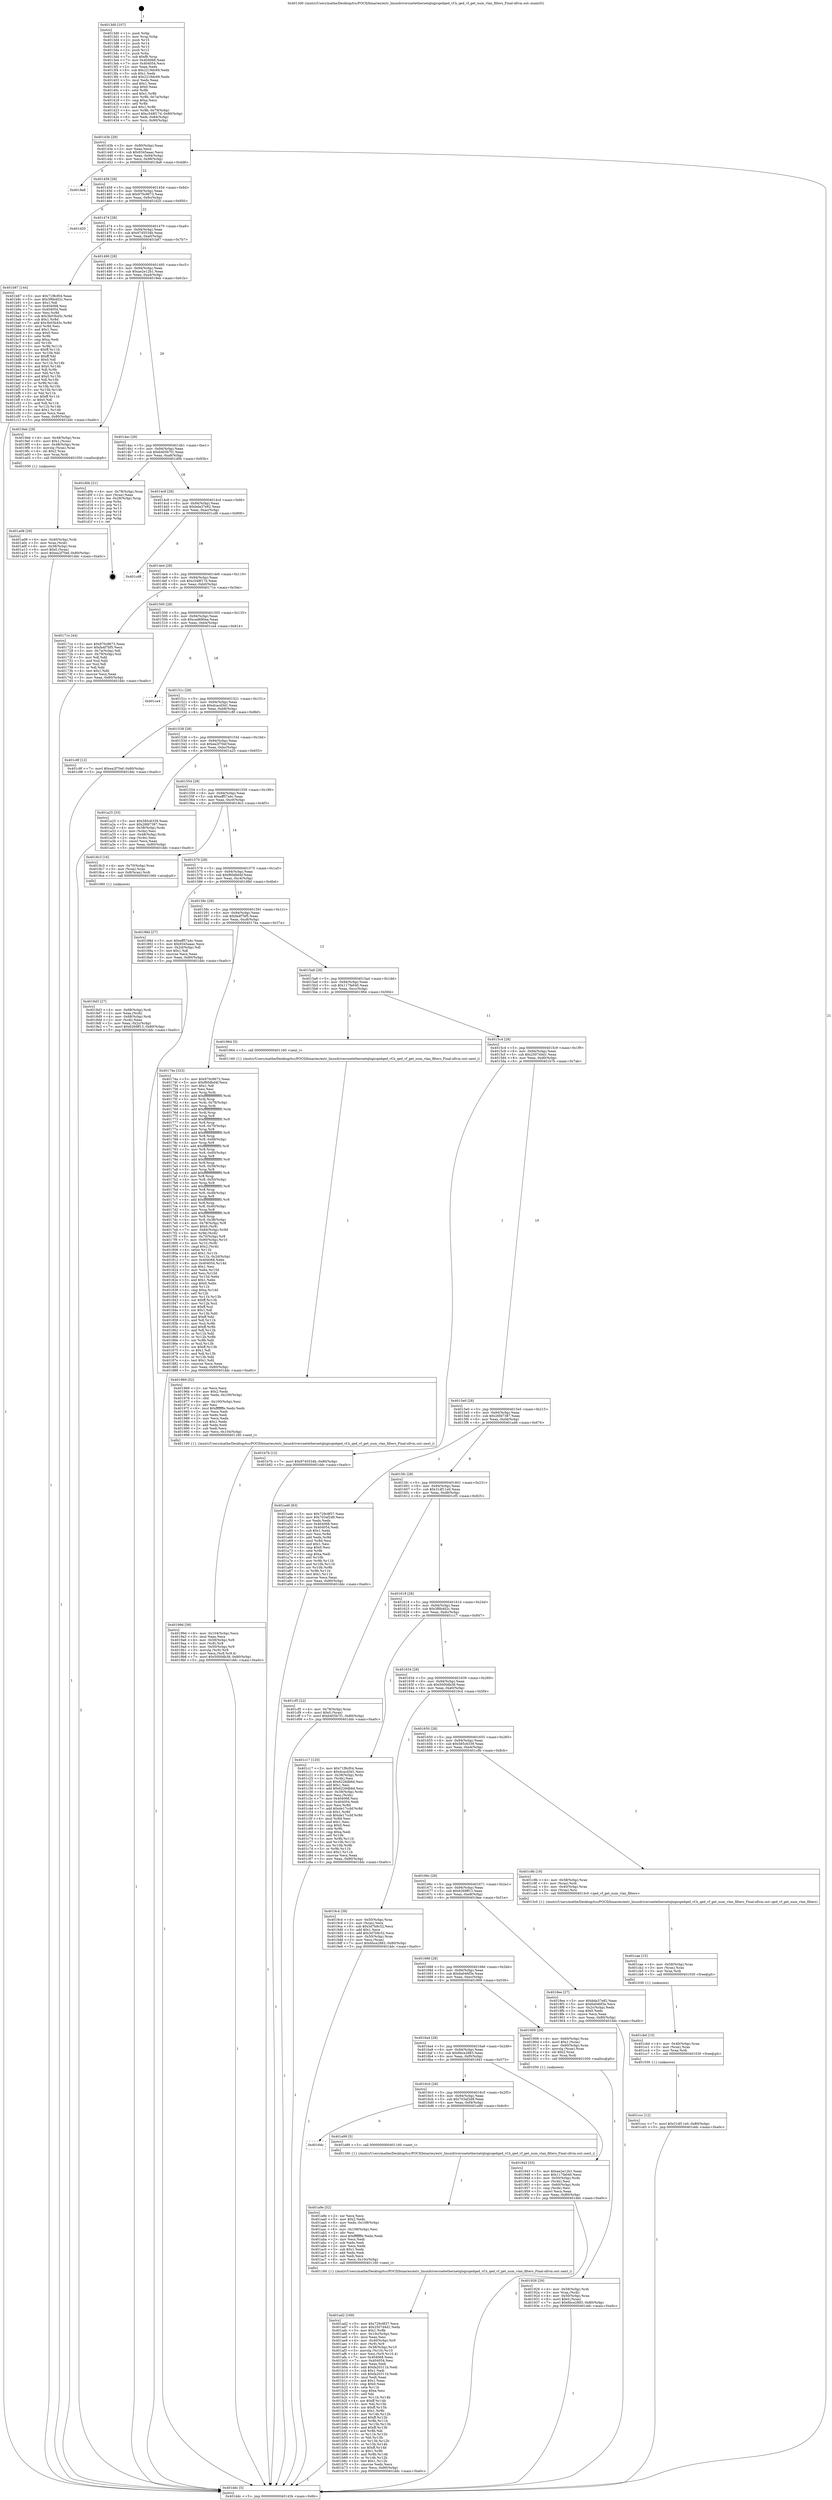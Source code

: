 digraph "0x4013d0" {
  label = "0x4013d0 (/mnt/c/Users/mathe/Desktop/tcc/POCII/binaries/extr_linuxdriversnetethernetqlogicqedqed_vf.h_qed_vf_get_num_vlan_filters_Final-ollvm.out::main(0))"
  labelloc = "t"
  node[shape=record]

  Entry [label="",width=0.3,height=0.3,shape=circle,fillcolor=black,style=filled]
  "0x40143b" [label="{
     0x40143b [29]\l
     | [instrs]\l
     &nbsp;&nbsp;0x40143b \<+3\>: mov -0x80(%rbp),%eax\l
     &nbsp;&nbsp;0x40143e \<+2\>: mov %eax,%ecx\l
     &nbsp;&nbsp;0x401440 \<+6\>: sub $0x9345aaac,%ecx\l
     &nbsp;&nbsp;0x401446 \<+6\>: mov %eax,-0x94(%rbp)\l
     &nbsp;&nbsp;0x40144c \<+6\>: mov %ecx,-0x98(%rbp)\l
     &nbsp;&nbsp;0x401452 \<+6\>: je 00000000004018a8 \<main+0x4d8\>\l
  }"]
  "0x4018a8" [label="{
     0x4018a8\l
  }", style=dashed]
  "0x401458" [label="{
     0x401458 [28]\l
     | [instrs]\l
     &nbsp;&nbsp;0x401458 \<+5\>: jmp 000000000040145d \<main+0x8d\>\l
     &nbsp;&nbsp;0x40145d \<+6\>: mov -0x94(%rbp),%eax\l
     &nbsp;&nbsp;0x401463 \<+5\>: sub $0x970c9673,%eax\l
     &nbsp;&nbsp;0x401468 \<+6\>: mov %eax,-0x9c(%rbp)\l
     &nbsp;&nbsp;0x40146e \<+6\>: je 0000000000401d20 \<main+0x950\>\l
  }"]
  Exit [label="",width=0.3,height=0.3,shape=circle,fillcolor=black,style=filled,peripheries=2]
  "0x401d20" [label="{
     0x401d20\l
  }", style=dashed]
  "0x401474" [label="{
     0x401474 [28]\l
     | [instrs]\l
     &nbsp;&nbsp;0x401474 \<+5\>: jmp 0000000000401479 \<main+0xa9\>\l
     &nbsp;&nbsp;0x401479 \<+6\>: mov -0x94(%rbp),%eax\l
     &nbsp;&nbsp;0x40147f \<+5\>: sub $0x9745534b,%eax\l
     &nbsp;&nbsp;0x401484 \<+6\>: mov %eax,-0xa0(%rbp)\l
     &nbsp;&nbsp;0x40148a \<+6\>: je 0000000000401b87 \<main+0x7b7\>\l
  }"]
  "0x401ccc" [label="{
     0x401ccc [12]\l
     | [instrs]\l
     &nbsp;&nbsp;0x401ccc \<+7\>: movl $0x31df11e0,-0x80(%rbp)\l
     &nbsp;&nbsp;0x401cd3 \<+5\>: jmp 0000000000401ddc \<main+0xa0c\>\l
  }"]
  "0x401b87" [label="{
     0x401b87 [144]\l
     | [instrs]\l
     &nbsp;&nbsp;0x401b87 \<+5\>: mov $0x71f8cf04,%eax\l
     &nbsp;&nbsp;0x401b8c \<+5\>: mov $0x3f6b402c,%ecx\l
     &nbsp;&nbsp;0x401b91 \<+2\>: mov $0x1,%dl\l
     &nbsp;&nbsp;0x401b93 \<+7\>: mov 0x404068,%esi\l
     &nbsp;&nbsp;0x401b9a \<+7\>: mov 0x404054,%edi\l
     &nbsp;&nbsp;0x401ba1 \<+3\>: mov %esi,%r8d\l
     &nbsp;&nbsp;0x401ba4 \<+7\>: sub $0x3b03b45c,%r8d\l
     &nbsp;&nbsp;0x401bab \<+4\>: sub $0x1,%r8d\l
     &nbsp;&nbsp;0x401baf \<+7\>: add $0x3b03b45c,%r8d\l
     &nbsp;&nbsp;0x401bb6 \<+4\>: imul %r8d,%esi\l
     &nbsp;&nbsp;0x401bba \<+3\>: and $0x1,%esi\l
     &nbsp;&nbsp;0x401bbd \<+3\>: cmp $0x0,%esi\l
     &nbsp;&nbsp;0x401bc0 \<+4\>: sete %r9b\l
     &nbsp;&nbsp;0x401bc4 \<+3\>: cmp $0xa,%edi\l
     &nbsp;&nbsp;0x401bc7 \<+4\>: setl %r10b\l
     &nbsp;&nbsp;0x401bcb \<+3\>: mov %r9b,%r11b\l
     &nbsp;&nbsp;0x401bce \<+4\>: xor $0xff,%r11b\l
     &nbsp;&nbsp;0x401bd2 \<+3\>: mov %r10b,%bl\l
     &nbsp;&nbsp;0x401bd5 \<+3\>: xor $0xff,%bl\l
     &nbsp;&nbsp;0x401bd8 \<+3\>: xor $0x0,%dl\l
     &nbsp;&nbsp;0x401bdb \<+3\>: mov %r11b,%r14b\l
     &nbsp;&nbsp;0x401bde \<+4\>: and $0x0,%r14b\l
     &nbsp;&nbsp;0x401be2 \<+3\>: and %dl,%r9b\l
     &nbsp;&nbsp;0x401be5 \<+3\>: mov %bl,%r15b\l
     &nbsp;&nbsp;0x401be8 \<+4\>: and $0x0,%r15b\l
     &nbsp;&nbsp;0x401bec \<+3\>: and %dl,%r10b\l
     &nbsp;&nbsp;0x401bef \<+3\>: or %r9b,%r14b\l
     &nbsp;&nbsp;0x401bf2 \<+3\>: or %r10b,%r15b\l
     &nbsp;&nbsp;0x401bf5 \<+3\>: xor %r15b,%r14b\l
     &nbsp;&nbsp;0x401bf8 \<+3\>: or %bl,%r11b\l
     &nbsp;&nbsp;0x401bfb \<+4\>: xor $0xff,%r11b\l
     &nbsp;&nbsp;0x401bff \<+3\>: or $0x0,%dl\l
     &nbsp;&nbsp;0x401c02 \<+3\>: and %dl,%r11b\l
     &nbsp;&nbsp;0x401c05 \<+3\>: or %r11b,%r14b\l
     &nbsp;&nbsp;0x401c08 \<+4\>: test $0x1,%r14b\l
     &nbsp;&nbsp;0x401c0c \<+3\>: cmovne %ecx,%eax\l
     &nbsp;&nbsp;0x401c0f \<+3\>: mov %eax,-0x80(%rbp)\l
     &nbsp;&nbsp;0x401c12 \<+5\>: jmp 0000000000401ddc \<main+0xa0c\>\l
  }"]
  "0x401490" [label="{
     0x401490 [28]\l
     | [instrs]\l
     &nbsp;&nbsp;0x401490 \<+5\>: jmp 0000000000401495 \<main+0xc5\>\l
     &nbsp;&nbsp;0x401495 \<+6\>: mov -0x94(%rbp),%eax\l
     &nbsp;&nbsp;0x40149b \<+5\>: sub $0xae2e12b1,%eax\l
     &nbsp;&nbsp;0x4014a0 \<+6\>: mov %eax,-0xa4(%rbp)\l
     &nbsp;&nbsp;0x4014a6 \<+6\>: je 00000000004019eb \<main+0x61b\>\l
  }"]
  "0x401cbd" [label="{
     0x401cbd [15]\l
     | [instrs]\l
     &nbsp;&nbsp;0x401cbd \<+4\>: mov -0x40(%rbp),%rax\l
     &nbsp;&nbsp;0x401cc1 \<+3\>: mov (%rax),%rax\l
     &nbsp;&nbsp;0x401cc4 \<+3\>: mov %rax,%rdi\l
     &nbsp;&nbsp;0x401cc7 \<+5\>: call 0000000000401030 \<free@plt\>\l
     | [calls]\l
     &nbsp;&nbsp;0x401030 \{1\} (unknown)\l
  }"]
  "0x4019eb" [label="{
     0x4019eb [29]\l
     | [instrs]\l
     &nbsp;&nbsp;0x4019eb \<+4\>: mov -0x48(%rbp),%rax\l
     &nbsp;&nbsp;0x4019ef \<+6\>: movl $0x1,(%rax)\l
     &nbsp;&nbsp;0x4019f5 \<+4\>: mov -0x48(%rbp),%rax\l
     &nbsp;&nbsp;0x4019f9 \<+3\>: movslq (%rax),%rax\l
     &nbsp;&nbsp;0x4019fc \<+4\>: shl $0x2,%rax\l
     &nbsp;&nbsp;0x401a00 \<+3\>: mov %rax,%rdi\l
     &nbsp;&nbsp;0x401a03 \<+5\>: call 0000000000401050 \<malloc@plt\>\l
     | [calls]\l
     &nbsp;&nbsp;0x401050 \{1\} (unknown)\l
  }"]
  "0x4014ac" [label="{
     0x4014ac [28]\l
     | [instrs]\l
     &nbsp;&nbsp;0x4014ac \<+5\>: jmp 00000000004014b1 \<main+0xe1\>\l
     &nbsp;&nbsp;0x4014b1 \<+6\>: mov -0x94(%rbp),%eax\l
     &nbsp;&nbsp;0x4014b7 \<+5\>: sub $0xb405b7f1,%eax\l
     &nbsp;&nbsp;0x4014bc \<+6\>: mov %eax,-0xa8(%rbp)\l
     &nbsp;&nbsp;0x4014c2 \<+6\>: je 0000000000401d0b \<main+0x93b\>\l
  }"]
  "0x401cae" [label="{
     0x401cae [15]\l
     | [instrs]\l
     &nbsp;&nbsp;0x401cae \<+4\>: mov -0x58(%rbp),%rax\l
     &nbsp;&nbsp;0x401cb2 \<+3\>: mov (%rax),%rax\l
     &nbsp;&nbsp;0x401cb5 \<+3\>: mov %rax,%rdi\l
     &nbsp;&nbsp;0x401cb8 \<+5\>: call 0000000000401030 \<free@plt\>\l
     | [calls]\l
     &nbsp;&nbsp;0x401030 \{1\} (unknown)\l
  }"]
  "0x401d0b" [label="{
     0x401d0b [21]\l
     | [instrs]\l
     &nbsp;&nbsp;0x401d0b \<+4\>: mov -0x78(%rbp),%rax\l
     &nbsp;&nbsp;0x401d0f \<+2\>: mov (%rax),%eax\l
     &nbsp;&nbsp;0x401d11 \<+4\>: lea -0x28(%rbp),%rsp\l
     &nbsp;&nbsp;0x401d15 \<+1\>: pop %rbx\l
     &nbsp;&nbsp;0x401d16 \<+2\>: pop %r12\l
     &nbsp;&nbsp;0x401d18 \<+2\>: pop %r13\l
     &nbsp;&nbsp;0x401d1a \<+2\>: pop %r14\l
     &nbsp;&nbsp;0x401d1c \<+2\>: pop %r15\l
     &nbsp;&nbsp;0x401d1e \<+1\>: pop %rbp\l
     &nbsp;&nbsp;0x401d1f \<+1\>: ret\l
  }"]
  "0x4014c8" [label="{
     0x4014c8 [28]\l
     | [instrs]\l
     &nbsp;&nbsp;0x4014c8 \<+5\>: jmp 00000000004014cd \<main+0xfd\>\l
     &nbsp;&nbsp;0x4014cd \<+6\>: mov -0x94(%rbp),%eax\l
     &nbsp;&nbsp;0x4014d3 \<+5\>: sub $0xbda37e82,%eax\l
     &nbsp;&nbsp;0x4014d8 \<+6\>: mov %eax,-0xac(%rbp)\l
     &nbsp;&nbsp;0x4014de \<+6\>: je 0000000000401cd8 \<main+0x908\>\l
  }"]
  "0x401ad2" [label="{
     0x401ad2 [169]\l
     | [instrs]\l
     &nbsp;&nbsp;0x401ad2 \<+5\>: mov $0x729c9f37,%ecx\l
     &nbsp;&nbsp;0x401ad7 \<+5\>: mov $0x2507d4d1,%edx\l
     &nbsp;&nbsp;0x401adc \<+3\>: mov $0x1,%r8b\l
     &nbsp;&nbsp;0x401adf \<+6\>: mov -0x10c(%rbp),%esi\l
     &nbsp;&nbsp;0x401ae5 \<+3\>: imul %eax,%esi\l
     &nbsp;&nbsp;0x401ae8 \<+4\>: mov -0x40(%rbp),%r9\l
     &nbsp;&nbsp;0x401aec \<+3\>: mov (%r9),%r9\l
     &nbsp;&nbsp;0x401aef \<+4\>: mov -0x38(%rbp),%r10\l
     &nbsp;&nbsp;0x401af3 \<+3\>: movslq (%r10),%r10\l
     &nbsp;&nbsp;0x401af6 \<+4\>: mov %esi,(%r9,%r10,4)\l
     &nbsp;&nbsp;0x401afa \<+7\>: mov 0x404068,%eax\l
     &nbsp;&nbsp;0x401b01 \<+7\>: mov 0x404054,%esi\l
     &nbsp;&nbsp;0x401b08 \<+2\>: mov %eax,%edi\l
     &nbsp;&nbsp;0x401b0a \<+6\>: add $0xfa20311b,%edi\l
     &nbsp;&nbsp;0x401b10 \<+3\>: sub $0x1,%edi\l
     &nbsp;&nbsp;0x401b13 \<+6\>: sub $0xfa20311b,%edi\l
     &nbsp;&nbsp;0x401b19 \<+3\>: imul %edi,%eax\l
     &nbsp;&nbsp;0x401b1c \<+3\>: and $0x1,%eax\l
     &nbsp;&nbsp;0x401b1f \<+3\>: cmp $0x0,%eax\l
     &nbsp;&nbsp;0x401b22 \<+4\>: sete %r11b\l
     &nbsp;&nbsp;0x401b26 \<+3\>: cmp $0xa,%esi\l
     &nbsp;&nbsp;0x401b29 \<+3\>: setl %bl\l
     &nbsp;&nbsp;0x401b2c \<+3\>: mov %r11b,%r14b\l
     &nbsp;&nbsp;0x401b2f \<+4\>: xor $0xff,%r14b\l
     &nbsp;&nbsp;0x401b33 \<+3\>: mov %bl,%r15b\l
     &nbsp;&nbsp;0x401b36 \<+4\>: xor $0xff,%r15b\l
     &nbsp;&nbsp;0x401b3a \<+4\>: xor $0x1,%r8b\l
     &nbsp;&nbsp;0x401b3e \<+3\>: mov %r14b,%r12b\l
     &nbsp;&nbsp;0x401b41 \<+4\>: and $0xff,%r12b\l
     &nbsp;&nbsp;0x401b45 \<+3\>: and %r8b,%r11b\l
     &nbsp;&nbsp;0x401b48 \<+3\>: mov %r15b,%r13b\l
     &nbsp;&nbsp;0x401b4b \<+4\>: and $0xff,%r13b\l
     &nbsp;&nbsp;0x401b4f \<+3\>: and %r8b,%bl\l
     &nbsp;&nbsp;0x401b52 \<+3\>: or %r11b,%r12b\l
     &nbsp;&nbsp;0x401b55 \<+3\>: or %bl,%r13b\l
     &nbsp;&nbsp;0x401b58 \<+3\>: xor %r13b,%r12b\l
     &nbsp;&nbsp;0x401b5b \<+3\>: or %r15b,%r14b\l
     &nbsp;&nbsp;0x401b5e \<+4\>: xor $0xff,%r14b\l
     &nbsp;&nbsp;0x401b62 \<+4\>: or $0x1,%r8b\l
     &nbsp;&nbsp;0x401b66 \<+3\>: and %r8b,%r14b\l
     &nbsp;&nbsp;0x401b69 \<+3\>: or %r14b,%r12b\l
     &nbsp;&nbsp;0x401b6c \<+4\>: test $0x1,%r12b\l
     &nbsp;&nbsp;0x401b70 \<+3\>: cmovne %edx,%ecx\l
     &nbsp;&nbsp;0x401b73 \<+3\>: mov %ecx,-0x80(%rbp)\l
     &nbsp;&nbsp;0x401b76 \<+5\>: jmp 0000000000401ddc \<main+0xa0c\>\l
  }"]
  "0x401cd8" [label="{
     0x401cd8\l
  }", style=dashed]
  "0x4014e4" [label="{
     0x4014e4 [28]\l
     | [instrs]\l
     &nbsp;&nbsp;0x4014e4 \<+5\>: jmp 00000000004014e9 \<main+0x119\>\l
     &nbsp;&nbsp;0x4014e9 \<+6\>: mov -0x94(%rbp),%eax\l
     &nbsp;&nbsp;0x4014ef \<+5\>: sub $0xc548f17d,%eax\l
     &nbsp;&nbsp;0x4014f4 \<+6\>: mov %eax,-0xb0(%rbp)\l
     &nbsp;&nbsp;0x4014fa \<+6\>: je 000000000040171e \<main+0x34e\>\l
  }"]
  "0x401a9e" [label="{
     0x401a9e [52]\l
     | [instrs]\l
     &nbsp;&nbsp;0x401a9e \<+2\>: xor %ecx,%ecx\l
     &nbsp;&nbsp;0x401aa0 \<+5\>: mov $0x2,%edx\l
     &nbsp;&nbsp;0x401aa5 \<+6\>: mov %edx,-0x108(%rbp)\l
     &nbsp;&nbsp;0x401aab \<+1\>: cltd\l
     &nbsp;&nbsp;0x401aac \<+6\>: mov -0x108(%rbp),%esi\l
     &nbsp;&nbsp;0x401ab2 \<+2\>: idiv %esi\l
     &nbsp;&nbsp;0x401ab4 \<+6\>: imul $0xfffffffe,%edx,%edx\l
     &nbsp;&nbsp;0x401aba \<+2\>: mov %ecx,%edi\l
     &nbsp;&nbsp;0x401abc \<+2\>: sub %edx,%edi\l
     &nbsp;&nbsp;0x401abe \<+2\>: mov %ecx,%edx\l
     &nbsp;&nbsp;0x401ac0 \<+3\>: sub $0x1,%edx\l
     &nbsp;&nbsp;0x401ac3 \<+2\>: add %edx,%edi\l
     &nbsp;&nbsp;0x401ac5 \<+2\>: sub %edi,%ecx\l
     &nbsp;&nbsp;0x401ac7 \<+6\>: mov %ecx,-0x10c(%rbp)\l
     &nbsp;&nbsp;0x401acd \<+5\>: call 0000000000401160 \<next_i\>\l
     | [calls]\l
     &nbsp;&nbsp;0x401160 \{1\} (/mnt/c/Users/mathe/Desktop/tcc/POCII/binaries/extr_linuxdriversnetethernetqlogicqedqed_vf.h_qed_vf_get_num_vlan_filters_Final-ollvm.out::next_i)\l
  }"]
  "0x40171e" [label="{
     0x40171e [44]\l
     | [instrs]\l
     &nbsp;&nbsp;0x40171e \<+5\>: mov $0x970c9673,%eax\l
     &nbsp;&nbsp;0x401723 \<+5\>: mov $0xfa4f7bf5,%ecx\l
     &nbsp;&nbsp;0x401728 \<+3\>: mov -0x7a(%rbp),%dl\l
     &nbsp;&nbsp;0x40172b \<+4\>: mov -0x79(%rbp),%sil\l
     &nbsp;&nbsp;0x40172f \<+3\>: mov %dl,%dil\l
     &nbsp;&nbsp;0x401732 \<+3\>: and %sil,%dil\l
     &nbsp;&nbsp;0x401735 \<+3\>: xor %sil,%dl\l
     &nbsp;&nbsp;0x401738 \<+3\>: or %dl,%dil\l
     &nbsp;&nbsp;0x40173b \<+4\>: test $0x1,%dil\l
     &nbsp;&nbsp;0x40173f \<+3\>: cmovne %ecx,%eax\l
     &nbsp;&nbsp;0x401742 \<+3\>: mov %eax,-0x80(%rbp)\l
     &nbsp;&nbsp;0x401745 \<+5\>: jmp 0000000000401ddc \<main+0xa0c\>\l
  }"]
  "0x401500" [label="{
     0x401500 [28]\l
     | [instrs]\l
     &nbsp;&nbsp;0x401500 \<+5\>: jmp 0000000000401505 \<main+0x135\>\l
     &nbsp;&nbsp;0x401505 \<+6\>: mov -0x94(%rbp),%eax\l
     &nbsp;&nbsp;0x40150b \<+5\>: sub $0xcad680aa,%eax\l
     &nbsp;&nbsp;0x401510 \<+6\>: mov %eax,-0xb4(%rbp)\l
     &nbsp;&nbsp;0x401516 \<+6\>: je 0000000000401ce4 \<main+0x914\>\l
  }"]
  "0x401ddc" [label="{
     0x401ddc [5]\l
     | [instrs]\l
     &nbsp;&nbsp;0x401ddc \<+5\>: jmp 000000000040143b \<main+0x6b\>\l
  }"]
  "0x4013d0" [label="{
     0x4013d0 [107]\l
     | [instrs]\l
     &nbsp;&nbsp;0x4013d0 \<+1\>: push %rbp\l
     &nbsp;&nbsp;0x4013d1 \<+3\>: mov %rsp,%rbp\l
     &nbsp;&nbsp;0x4013d4 \<+2\>: push %r15\l
     &nbsp;&nbsp;0x4013d6 \<+2\>: push %r14\l
     &nbsp;&nbsp;0x4013d8 \<+2\>: push %r13\l
     &nbsp;&nbsp;0x4013da \<+2\>: push %r12\l
     &nbsp;&nbsp;0x4013dc \<+1\>: push %rbx\l
     &nbsp;&nbsp;0x4013dd \<+7\>: sub $0xf8,%rsp\l
     &nbsp;&nbsp;0x4013e4 \<+7\>: mov 0x404068,%eax\l
     &nbsp;&nbsp;0x4013eb \<+7\>: mov 0x404054,%ecx\l
     &nbsp;&nbsp;0x4013f2 \<+2\>: mov %eax,%edx\l
     &nbsp;&nbsp;0x4013f4 \<+6\>: sub $0x2219dc69,%edx\l
     &nbsp;&nbsp;0x4013fa \<+3\>: sub $0x1,%edx\l
     &nbsp;&nbsp;0x4013fd \<+6\>: add $0x2219dc69,%edx\l
     &nbsp;&nbsp;0x401403 \<+3\>: imul %edx,%eax\l
     &nbsp;&nbsp;0x401406 \<+3\>: and $0x1,%eax\l
     &nbsp;&nbsp;0x401409 \<+3\>: cmp $0x0,%eax\l
     &nbsp;&nbsp;0x40140c \<+4\>: sete %r8b\l
     &nbsp;&nbsp;0x401410 \<+4\>: and $0x1,%r8b\l
     &nbsp;&nbsp;0x401414 \<+4\>: mov %r8b,-0x7a(%rbp)\l
     &nbsp;&nbsp;0x401418 \<+3\>: cmp $0xa,%ecx\l
     &nbsp;&nbsp;0x40141b \<+4\>: setl %r8b\l
     &nbsp;&nbsp;0x40141f \<+4\>: and $0x1,%r8b\l
     &nbsp;&nbsp;0x401423 \<+4\>: mov %r8b,-0x79(%rbp)\l
     &nbsp;&nbsp;0x401427 \<+7\>: movl $0xc548f17d,-0x80(%rbp)\l
     &nbsp;&nbsp;0x40142e \<+6\>: mov %edi,-0x84(%rbp)\l
     &nbsp;&nbsp;0x401434 \<+7\>: mov %rsi,-0x90(%rbp)\l
  }"]
  "0x4016dc" [label="{
     0x4016dc\l
  }", style=dashed]
  "0x401ce4" [label="{
     0x401ce4\l
  }", style=dashed]
  "0x40151c" [label="{
     0x40151c [28]\l
     | [instrs]\l
     &nbsp;&nbsp;0x40151c \<+5\>: jmp 0000000000401521 \<main+0x151\>\l
     &nbsp;&nbsp;0x401521 \<+6\>: mov -0x94(%rbp),%eax\l
     &nbsp;&nbsp;0x401527 \<+5\>: sub $0xdcacd3d1,%eax\l
     &nbsp;&nbsp;0x40152c \<+6\>: mov %eax,-0xb8(%rbp)\l
     &nbsp;&nbsp;0x401532 \<+6\>: je 0000000000401c8f \<main+0x8bf\>\l
  }"]
  "0x401a99" [label="{
     0x401a99 [5]\l
     | [instrs]\l
     &nbsp;&nbsp;0x401a99 \<+5\>: call 0000000000401160 \<next_i\>\l
     | [calls]\l
     &nbsp;&nbsp;0x401160 \{1\} (/mnt/c/Users/mathe/Desktop/tcc/POCII/binaries/extr_linuxdriversnetethernetqlogicqedqed_vf.h_qed_vf_get_num_vlan_filters_Final-ollvm.out::next_i)\l
  }"]
  "0x401c8f" [label="{
     0x401c8f [12]\l
     | [instrs]\l
     &nbsp;&nbsp;0x401c8f \<+7\>: movl $0xea2f70ef,-0x80(%rbp)\l
     &nbsp;&nbsp;0x401c96 \<+5\>: jmp 0000000000401ddc \<main+0xa0c\>\l
  }"]
  "0x401538" [label="{
     0x401538 [28]\l
     | [instrs]\l
     &nbsp;&nbsp;0x401538 \<+5\>: jmp 000000000040153d \<main+0x16d\>\l
     &nbsp;&nbsp;0x40153d \<+6\>: mov -0x94(%rbp),%eax\l
     &nbsp;&nbsp;0x401543 \<+5\>: sub $0xea2f70ef,%eax\l
     &nbsp;&nbsp;0x401548 \<+6\>: mov %eax,-0xbc(%rbp)\l
     &nbsp;&nbsp;0x40154e \<+6\>: je 0000000000401a25 \<main+0x655\>\l
  }"]
  "0x401a08" [label="{
     0x401a08 [29]\l
     | [instrs]\l
     &nbsp;&nbsp;0x401a08 \<+4\>: mov -0x40(%rbp),%rdi\l
     &nbsp;&nbsp;0x401a0c \<+3\>: mov %rax,(%rdi)\l
     &nbsp;&nbsp;0x401a0f \<+4\>: mov -0x38(%rbp),%rax\l
     &nbsp;&nbsp;0x401a13 \<+6\>: movl $0x0,(%rax)\l
     &nbsp;&nbsp;0x401a19 \<+7\>: movl $0xea2f70ef,-0x80(%rbp)\l
     &nbsp;&nbsp;0x401a20 \<+5\>: jmp 0000000000401ddc \<main+0xa0c\>\l
  }"]
  "0x401a25" [label="{
     0x401a25 [33]\l
     | [instrs]\l
     &nbsp;&nbsp;0x401a25 \<+5\>: mov $0x585c6339,%eax\l
     &nbsp;&nbsp;0x401a2a \<+5\>: mov $0x26fd7387,%ecx\l
     &nbsp;&nbsp;0x401a2f \<+4\>: mov -0x38(%rbp),%rdx\l
     &nbsp;&nbsp;0x401a33 \<+2\>: mov (%rdx),%esi\l
     &nbsp;&nbsp;0x401a35 \<+4\>: mov -0x48(%rbp),%rdx\l
     &nbsp;&nbsp;0x401a39 \<+2\>: cmp (%rdx),%esi\l
     &nbsp;&nbsp;0x401a3b \<+3\>: cmovl %ecx,%eax\l
     &nbsp;&nbsp;0x401a3e \<+3\>: mov %eax,-0x80(%rbp)\l
     &nbsp;&nbsp;0x401a41 \<+5\>: jmp 0000000000401ddc \<main+0xa0c\>\l
  }"]
  "0x401554" [label="{
     0x401554 [28]\l
     | [instrs]\l
     &nbsp;&nbsp;0x401554 \<+5\>: jmp 0000000000401559 \<main+0x189\>\l
     &nbsp;&nbsp;0x401559 \<+6\>: mov -0x94(%rbp),%eax\l
     &nbsp;&nbsp;0x40155f \<+5\>: sub $0xeff57a4c,%eax\l
     &nbsp;&nbsp;0x401564 \<+6\>: mov %eax,-0xc0(%rbp)\l
     &nbsp;&nbsp;0x40156a \<+6\>: je 00000000004018c3 \<main+0x4f3\>\l
  }"]
  "0x40199d" [label="{
     0x40199d [39]\l
     | [instrs]\l
     &nbsp;&nbsp;0x40199d \<+6\>: mov -0x104(%rbp),%ecx\l
     &nbsp;&nbsp;0x4019a3 \<+3\>: imul %eax,%ecx\l
     &nbsp;&nbsp;0x4019a6 \<+4\>: mov -0x58(%rbp),%r8\l
     &nbsp;&nbsp;0x4019aa \<+3\>: mov (%r8),%r8\l
     &nbsp;&nbsp;0x4019ad \<+4\>: mov -0x50(%rbp),%r9\l
     &nbsp;&nbsp;0x4019b1 \<+3\>: movslq (%r9),%r9\l
     &nbsp;&nbsp;0x4019b4 \<+4\>: mov %ecx,(%r8,%r9,4)\l
     &nbsp;&nbsp;0x4019b8 \<+7\>: movl $0x5000db38,-0x80(%rbp)\l
     &nbsp;&nbsp;0x4019bf \<+5\>: jmp 0000000000401ddc \<main+0xa0c\>\l
  }"]
  "0x4018c3" [label="{
     0x4018c3 [16]\l
     | [instrs]\l
     &nbsp;&nbsp;0x4018c3 \<+4\>: mov -0x70(%rbp),%rax\l
     &nbsp;&nbsp;0x4018c7 \<+3\>: mov (%rax),%rax\l
     &nbsp;&nbsp;0x4018ca \<+4\>: mov 0x8(%rax),%rdi\l
     &nbsp;&nbsp;0x4018ce \<+5\>: call 0000000000401060 \<atoi@plt\>\l
     | [calls]\l
     &nbsp;&nbsp;0x401060 \{1\} (unknown)\l
  }"]
  "0x401570" [label="{
     0x401570 [28]\l
     | [instrs]\l
     &nbsp;&nbsp;0x401570 \<+5\>: jmp 0000000000401575 \<main+0x1a5\>\l
     &nbsp;&nbsp;0x401575 \<+6\>: mov -0x94(%rbp),%eax\l
     &nbsp;&nbsp;0x40157b \<+5\>: sub $0xf60dbd4f,%eax\l
     &nbsp;&nbsp;0x401580 \<+6\>: mov %eax,-0xc4(%rbp)\l
     &nbsp;&nbsp;0x401586 \<+6\>: je 000000000040188d \<main+0x4bd\>\l
  }"]
  "0x401969" [label="{
     0x401969 [52]\l
     | [instrs]\l
     &nbsp;&nbsp;0x401969 \<+2\>: xor %ecx,%ecx\l
     &nbsp;&nbsp;0x40196b \<+5\>: mov $0x2,%edx\l
     &nbsp;&nbsp;0x401970 \<+6\>: mov %edx,-0x100(%rbp)\l
     &nbsp;&nbsp;0x401976 \<+1\>: cltd\l
     &nbsp;&nbsp;0x401977 \<+6\>: mov -0x100(%rbp),%esi\l
     &nbsp;&nbsp;0x40197d \<+2\>: idiv %esi\l
     &nbsp;&nbsp;0x40197f \<+6\>: imul $0xfffffffe,%edx,%edx\l
     &nbsp;&nbsp;0x401985 \<+2\>: mov %ecx,%edi\l
     &nbsp;&nbsp;0x401987 \<+2\>: sub %edx,%edi\l
     &nbsp;&nbsp;0x401989 \<+2\>: mov %ecx,%edx\l
     &nbsp;&nbsp;0x40198b \<+3\>: sub $0x1,%edx\l
     &nbsp;&nbsp;0x40198e \<+2\>: add %edx,%edi\l
     &nbsp;&nbsp;0x401990 \<+2\>: sub %edi,%ecx\l
     &nbsp;&nbsp;0x401992 \<+6\>: mov %ecx,-0x104(%rbp)\l
     &nbsp;&nbsp;0x401998 \<+5\>: call 0000000000401160 \<next_i\>\l
     | [calls]\l
     &nbsp;&nbsp;0x401160 \{1\} (/mnt/c/Users/mathe/Desktop/tcc/POCII/binaries/extr_linuxdriversnetethernetqlogicqedqed_vf.h_qed_vf_get_num_vlan_filters_Final-ollvm.out::next_i)\l
  }"]
  "0x40188d" [label="{
     0x40188d [27]\l
     | [instrs]\l
     &nbsp;&nbsp;0x40188d \<+5\>: mov $0xeff57a4c,%eax\l
     &nbsp;&nbsp;0x401892 \<+5\>: mov $0x9345aaac,%ecx\l
     &nbsp;&nbsp;0x401897 \<+3\>: mov -0x2d(%rbp),%dl\l
     &nbsp;&nbsp;0x40189a \<+3\>: test $0x1,%dl\l
     &nbsp;&nbsp;0x40189d \<+3\>: cmovne %ecx,%eax\l
     &nbsp;&nbsp;0x4018a0 \<+3\>: mov %eax,-0x80(%rbp)\l
     &nbsp;&nbsp;0x4018a3 \<+5\>: jmp 0000000000401ddc \<main+0xa0c\>\l
  }"]
  "0x40158c" [label="{
     0x40158c [28]\l
     | [instrs]\l
     &nbsp;&nbsp;0x40158c \<+5\>: jmp 0000000000401591 \<main+0x1c1\>\l
     &nbsp;&nbsp;0x401591 \<+6\>: mov -0x94(%rbp),%eax\l
     &nbsp;&nbsp;0x401597 \<+5\>: sub $0xfa4f7bf5,%eax\l
     &nbsp;&nbsp;0x40159c \<+6\>: mov %eax,-0xc8(%rbp)\l
     &nbsp;&nbsp;0x4015a2 \<+6\>: je 000000000040174a \<main+0x37a\>\l
  }"]
  "0x4016c0" [label="{
     0x4016c0 [28]\l
     | [instrs]\l
     &nbsp;&nbsp;0x4016c0 \<+5\>: jmp 00000000004016c5 \<main+0x2f5\>\l
     &nbsp;&nbsp;0x4016c5 \<+6\>: mov -0x94(%rbp),%eax\l
     &nbsp;&nbsp;0x4016cb \<+5\>: sub $0x703af2d9,%eax\l
     &nbsp;&nbsp;0x4016d0 \<+6\>: mov %eax,-0xf4(%rbp)\l
     &nbsp;&nbsp;0x4016d6 \<+6\>: je 0000000000401a99 \<main+0x6c9\>\l
  }"]
  "0x40174a" [label="{
     0x40174a [323]\l
     | [instrs]\l
     &nbsp;&nbsp;0x40174a \<+5\>: mov $0x970c9673,%eax\l
     &nbsp;&nbsp;0x40174f \<+5\>: mov $0xf60dbd4f,%ecx\l
     &nbsp;&nbsp;0x401754 \<+2\>: mov $0x1,%dl\l
     &nbsp;&nbsp;0x401756 \<+2\>: xor %esi,%esi\l
     &nbsp;&nbsp;0x401758 \<+3\>: mov %rsp,%rdi\l
     &nbsp;&nbsp;0x40175b \<+4\>: add $0xfffffffffffffff0,%rdi\l
     &nbsp;&nbsp;0x40175f \<+3\>: mov %rdi,%rsp\l
     &nbsp;&nbsp;0x401762 \<+4\>: mov %rdi,-0x78(%rbp)\l
     &nbsp;&nbsp;0x401766 \<+3\>: mov %rsp,%rdi\l
     &nbsp;&nbsp;0x401769 \<+4\>: add $0xfffffffffffffff0,%rdi\l
     &nbsp;&nbsp;0x40176d \<+3\>: mov %rdi,%rsp\l
     &nbsp;&nbsp;0x401770 \<+3\>: mov %rsp,%r8\l
     &nbsp;&nbsp;0x401773 \<+4\>: add $0xfffffffffffffff0,%r8\l
     &nbsp;&nbsp;0x401777 \<+3\>: mov %r8,%rsp\l
     &nbsp;&nbsp;0x40177a \<+4\>: mov %r8,-0x70(%rbp)\l
     &nbsp;&nbsp;0x40177e \<+3\>: mov %rsp,%r8\l
     &nbsp;&nbsp;0x401781 \<+4\>: add $0xfffffffffffffff0,%r8\l
     &nbsp;&nbsp;0x401785 \<+3\>: mov %r8,%rsp\l
     &nbsp;&nbsp;0x401788 \<+4\>: mov %r8,-0x68(%rbp)\l
     &nbsp;&nbsp;0x40178c \<+3\>: mov %rsp,%r8\l
     &nbsp;&nbsp;0x40178f \<+4\>: add $0xfffffffffffffff0,%r8\l
     &nbsp;&nbsp;0x401793 \<+3\>: mov %r8,%rsp\l
     &nbsp;&nbsp;0x401796 \<+4\>: mov %r8,-0x60(%rbp)\l
     &nbsp;&nbsp;0x40179a \<+3\>: mov %rsp,%r8\l
     &nbsp;&nbsp;0x40179d \<+4\>: add $0xfffffffffffffff0,%r8\l
     &nbsp;&nbsp;0x4017a1 \<+3\>: mov %r8,%rsp\l
     &nbsp;&nbsp;0x4017a4 \<+4\>: mov %r8,-0x58(%rbp)\l
     &nbsp;&nbsp;0x4017a8 \<+3\>: mov %rsp,%r8\l
     &nbsp;&nbsp;0x4017ab \<+4\>: add $0xfffffffffffffff0,%r8\l
     &nbsp;&nbsp;0x4017af \<+3\>: mov %r8,%rsp\l
     &nbsp;&nbsp;0x4017b2 \<+4\>: mov %r8,-0x50(%rbp)\l
     &nbsp;&nbsp;0x4017b6 \<+3\>: mov %rsp,%r8\l
     &nbsp;&nbsp;0x4017b9 \<+4\>: add $0xfffffffffffffff0,%r8\l
     &nbsp;&nbsp;0x4017bd \<+3\>: mov %r8,%rsp\l
     &nbsp;&nbsp;0x4017c0 \<+4\>: mov %r8,-0x48(%rbp)\l
     &nbsp;&nbsp;0x4017c4 \<+3\>: mov %rsp,%r8\l
     &nbsp;&nbsp;0x4017c7 \<+4\>: add $0xfffffffffffffff0,%r8\l
     &nbsp;&nbsp;0x4017cb \<+3\>: mov %r8,%rsp\l
     &nbsp;&nbsp;0x4017ce \<+4\>: mov %r8,-0x40(%rbp)\l
     &nbsp;&nbsp;0x4017d2 \<+3\>: mov %rsp,%r8\l
     &nbsp;&nbsp;0x4017d5 \<+4\>: add $0xfffffffffffffff0,%r8\l
     &nbsp;&nbsp;0x4017d9 \<+3\>: mov %r8,%rsp\l
     &nbsp;&nbsp;0x4017dc \<+4\>: mov %r8,-0x38(%rbp)\l
     &nbsp;&nbsp;0x4017e0 \<+4\>: mov -0x78(%rbp),%r8\l
     &nbsp;&nbsp;0x4017e4 \<+7\>: movl $0x0,(%r8)\l
     &nbsp;&nbsp;0x4017eb \<+7\>: mov -0x84(%rbp),%r9d\l
     &nbsp;&nbsp;0x4017f2 \<+3\>: mov %r9d,(%rdi)\l
     &nbsp;&nbsp;0x4017f5 \<+4\>: mov -0x70(%rbp),%r8\l
     &nbsp;&nbsp;0x4017f9 \<+7\>: mov -0x90(%rbp),%r10\l
     &nbsp;&nbsp;0x401800 \<+3\>: mov %r10,(%r8)\l
     &nbsp;&nbsp;0x401803 \<+3\>: cmpl $0x2,(%rdi)\l
     &nbsp;&nbsp;0x401806 \<+4\>: setne %r11b\l
     &nbsp;&nbsp;0x40180a \<+4\>: and $0x1,%r11b\l
     &nbsp;&nbsp;0x40180e \<+4\>: mov %r11b,-0x2d(%rbp)\l
     &nbsp;&nbsp;0x401812 \<+7\>: mov 0x404068,%ebx\l
     &nbsp;&nbsp;0x401819 \<+8\>: mov 0x404054,%r14d\l
     &nbsp;&nbsp;0x401821 \<+3\>: sub $0x1,%esi\l
     &nbsp;&nbsp;0x401824 \<+3\>: mov %ebx,%r15d\l
     &nbsp;&nbsp;0x401827 \<+3\>: add %esi,%r15d\l
     &nbsp;&nbsp;0x40182a \<+4\>: imul %r15d,%ebx\l
     &nbsp;&nbsp;0x40182e \<+3\>: and $0x1,%ebx\l
     &nbsp;&nbsp;0x401831 \<+3\>: cmp $0x0,%ebx\l
     &nbsp;&nbsp;0x401834 \<+4\>: sete %r11b\l
     &nbsp;&nbsp;0x401838 \<+4\>: cmp $0xa,%r14d\l
     &nbsp;&nbsp;0x40183c \<+4\>: setl %r12b\l
     &nbsp;&nbsp;0x401840 \<+3\>: mov %r11b,%r13b\l
     &nbsp;&nbsp;0x401843 \<+4\>: xor $0xff,%r13b\l
     &nbsp;&nbsp;0x401847 \<+3\>: mov %r12b,%sil\l
     &nbsp;&nbsp;0x40184a \<+4\>: xor $0xff,%sil\l
     &nbsp;&nbsp;0x40184e \<+3\>: xor $0x1,%dl\l
     &nbsp;&nbsp;0x401851 \<+3\>: mov %r13b,%dil\l
     &nbsp;&nbsp;0x401854 \<+4\>: and $0xff,%dil\l
     &nbsp;&nbsp;0x401858 \<+3\>: and %dl,%r11b\l
     &nbsp;&nbsp;0x40185b \<+3\>: mov %sil,%r8b\l
     &nbsp;&nbsp;0x40185e \<+4\>: and $0xff,%r8b\l
     &nbsp;&nbsp;0x401862 \<+3\>: and %dl,%r12b\l
     &nbsp;&nbsp;0x401865 \<+3\>: or %r11b,%dil\l
     &nbsp;&nbsp;0x401868 \<+3\>: or %r12b,%r8b\l
     &nbsp;&nbsp;0x40186b \<+3\>: xor %r8b,%dil\l
     &nbsp;&nbsp;0x40186e \<+3\>: or %sil,%r13b\l
     &nbsp;&nbsp;0x401871 \<+4\>: xor $0xff,%r13b\l
     &nbsp;&nbsp;0x401875 \<+3\>: or $0x1,%dl\l
     &nbsp;&nbsp;0x401878 \<+3\>: and %dl,%r13b\l
     &nbsp;&nbsp;0x40187b \<+3\>: or %r13b,%dil\l
     &nbsp;&nbsp;0x40187e \<+4\>: test $0x1,%dil\l
     &nbsp;&nbsp;0x401882 \<+3\>: cmovne %ecx,%eax\l
     &nbsp;&nbsp;0x401885 \<+3\>: mov %eax,-0x80(%rbp)\l
     &nbsp;&nbsp;0x401888 \<+5\>: jmp 0000000000401ddc \<main+0xa0c\>\l
  }"]
  "0x4015a8" [label="{
     0x4015a8 [28]\l
     | [instrs]\l
     &nbsp;&nbsp;0x4015a8 \<+5\>: jmp 00000000004015ad \<main+0x1dd\>\l
     &nbsp;&nbsp;0x4015ad \<+6\>: mov -0x94(%rbp),%eax\l
     &nbsp;&nbsp;0x4015b3 \<+5\>: sub $0x117fa040,%eax\l
     &nbsp;&nbsp;0x4015b8 \<+6\>: mov %eax,-0xcc(%rbp)\l
     &nbsp;&nbsp;0x4015be \<+6\>: je 0000000000401964 \<main+0x594\>\l
  }"]
  "0x401943" [label="{
     0x401943 [33]\l
     | [instrs]\l
     &nbsp;&nbsp;0x401943 \<+5\>: mov $0xae2e12b1,%eax\l
     &nbsp;&nbsp;0x401948 \<+5\>: mov $0x117fa040,%ecx\l
     &nbsp;&nbsp;0x40194d \<+4\>: mov -0x50(%rbp),%rdx\l
     &nbsp;&nbsp;0x401951 \<+2\>: mov (%rdx),%esi\l
     &nbsp;&nbsp;0x401953 \<+4\>: mov -0x60(%rbp),%rdx\l
     &nbsp;&nbsp;0x401957 \<+2\>: cmp (%rdx),%esi\l
     &nbsp;&nbsp;0x401959 \<+3\>: cmovl %ecx,%eax\l
     &nbsp;&nbsp;0x40195c \<+3\>: mov %eax,-0x80(%rbp)\l
     &nbsp;&nbsp;0x40195f \<+5\>: jmp 0000000000401ddc \<main+0xa0c\>\l
  }"]
  "0x4018d3" [label="{
     0x4018d3 [27]\l
     | [instrs]\l
     &nbsp;&nbsp;0x4018d3 \<+4\>: mov -0x68(%rbp),%rdi\l
     &nbsp;&nbsp;0x4018d7 \<+2\>: mov %eax,(%rdi)\l
     &nbsp;&nbsp;0x4018d9 \<+4\>: mov -0x68(%rbp),%rdi\l
     &nbsp;&nbsp;0x4018dd \<+2\>: mov (%rdi),%eax\l
     &nbsp;&nbsp;0x4018df \<+3\>: mov %eax,-0x2c(%rbp)\l
     &nbsp;&nbsp;0x4018e2 \<+7\>: movl $0x6269ff13,-0x80(%rbp)\l
     &nbsp;&nbsp;0x4018e9 \<+5\>: jmp 0000000000401ddc \<main+0xa0c\>\l
  }"]
  "0x401926" [label="{
     0x401926 [29]\l
     | [instrs]\l
     &nbsp;&nbsp;0x401926 \<+4\>: mov -0x58(%rbp),%rdi\l
     &nbsp;&nbsp;0x40192a \<+3\>: mov %rax,(%rdi)\l
     &nbsp;&nbsp;0x40192d \<+4\>: mov -0x50(%rbp),%rax\l
     &nbsp;&nbsp;0x401931 \<+6\>: movl $0x0,(%rax)\l
     &nbsp;&nbsp;0x401937 \<+7\>: movl $0x6bce2883,-0x80(%rbp)\l
     &nbsp;&nbsp;0x40193e \<+5\>: jmp 0000000000401ddc \<main+0xa0c\>\l
  }"]
  "0x401964" [label="{
     0x401964 [5]\l
     | [instrs]\l
     &nbsp;&nbsp;0x401964 \<+5\>: call 0000000000401160 \<next_i\>\l
     | [calls]\l
     &nbsp;&nbsp;0x401160 \{1\} (/mnt/c/Users/mathe/Desktop/tcc/POCII/binaries/extr_linuxdriversnetethernetqlogicqedqed_vf.h_qed_vf_get_num_vlan_filters_Final-ollvm.out::next_i)\l
  }"]
  "0x4015c4" [label="{
     0x4015c4 [28]\l
     | [instrs]\l
     &nbsp;&nbsp;0x4015c4 \<+5\>: jmp 00000000004015c9 \<main+0x1f9\>\l
     &nbsp;&nbsp;0x4015c9 \<+6\>: mov -0x94(%rbp),%eax\l
     &nbsp;&nbsp;0x4015cf \<+5\>: sub $0x2507d4d1,%eax\l
     &nbsp;&nbsp;0x4015d4 \<+6\>: mov %eax,-0xd0(%rbp)\l
     &nbsp;&nbsp;0x4015da \<+6\>: je 0000000000401b7b \<main+0x7ab\>\l
  }"]
  "0x4016a4" [label="{
     0x4016a4 [28]\l
     | [instrs]\l
     &nbsp;&nbsp;0x4016a4 \<+5\>: jmp 00000000004016a9 \<main+0x2d9\>\l
     &nbsp;&nbsp;0x4016a9 \<+6\>: mov -0x94(%rbp),%eax\l
     &nbsp;&nbsp;0x4016af \<+5\>: sub $0x6bce2883,%eax\l
     &nbsp;&nbsp;0x4016b4 \<+6\>: mov %eax,-0xf0(%rbp)\l
     &nbsp;&nbsp;0x4016ba \<+6\>: je 0000000000401943 \<main+0x573\>\l
  }"]
  "0x401b7b" [label="{
     0x401b7b [12]\l
     | [instrs]\l
     &nbsp;&nbsp;0x401b7b \<+7\>: movl $0x9745534b,-0x80(%rbp)\l
     &nbsp;&nbsp;0x401b82 \<+5\>: jmp 0000000000401ddc \<main+0xa0c\>\l
  }"]
  "0x4015e0" [label="{
     0x4015e0 [28]\l
     | [instrs]\l
     &nbsp;&nbsp;0x4015e0 \<+5\>: jmp 00000000004015e5 \<main+0x215\>\l
     &nbsp;&nbsp;0x4015e5 \<+6\>: mov -0x94(%rbp),%eax\l
     &nbsp;&nbsp;0x4015eb \<+5\>: sub $0x26fd7387,%eax\l
     &nbsp;&nbsp;0x4015f0 \<+6\>: mov %eax,-0xd4(%rbp)\l
     &nbsp;&nbsp;0x4015f6 \<+6\>: je 0000000000401a46 \<main+0x676\>\l
  }"]
  "0x401909" [label="{
     0x401909 [29]\l
     | [instrs]\l
     &nbsp;&nbsp;0x401909 \<+4\>: mov -0x60(%rbp),%rax\l
     &nbsp;&nbsp;0x40190d \<+6\>: movl $0x1,(%rax)\l
     &nbsp;&nbsp;0x401913 \<+4\>: mov -0x60(%rbp),%rax\l
     &nbsp;&nbsp;0x401917 \<+3\>: movslq (%rax),%rax\l
     &nbsp;&nbsp;0x40191a \<+4\>: shl $0x2,%rax\l
     &nbsp;&nbsp;0x40191e \<+3\>: mov %rax,%rdi\l
     &nbsp;&nbsp;0x401921 \<+5\>: call 0000000000401050 \<malloc@plt\>\l
     | [calls]\l
     &nbsp;&nbsp;0x401050 \{1\} (unknown)\l
  }"]
  "0x401a46" [label="{
     0x401a46 [83]\l
     | [instrs]\l
     &nbsp;&nbsp;0x401a46 \<+5\>: mov $0x729c9f37,%eax\l
     &nbsp;&nbsp;0x401a4b \<+5\>: mov $0x703af2d9,%ecx\l
     &nbsp;&nbsp;0x401a50 \<+2\>: xor %edx,%edx\l
     &nbsp;&nbsp;0x401a52 \<+7\>: mov 0x404068,%esi\l
     &nbsp;&nbsp;0x401a59 \<+7\>: mov 0x404054,%edi\l
     &nbsp;&nbsp;0x401a60 \<+3\>: sub $0x1,%edx\l
     &nbsp;&nbsp;0x401a63 \<+3\>: mov %esi,%r8d\l
     &nbsp;&nbsp;0x401a66 \<+3\>: add %edx,%r8d\l
     &nbsp;&nbsp;0x401a69 \<+4\>: imul %r8d,%esi\l
     &nbsp;&nbsp;0x401a6d \<+3\>: and $0x1,%esi\l
     &nbsp;&nbsp;0x401a70 \<+3\>: cmp $0x0,%esi\l
     &nbsp;&nbsp;0x401a73 \<+4\>: sete %r9b\l
     &nbsp;&nbsp;0x401a77 \<+3\>: cmp $0xa,%edi\l
     &nbsp;&nbsp;0x401a7a \<+4\>: setl %r10b\l
     &nbsp;&nbsp;0x401a7e \<+3\>: mov %r9b,%r11b\l
     &nbsp;&nbsp;0x401a81 \<+3\>: and %r10b,%r11b\l
     &nbsp;&nbsp;0x401a84 \<+3\>: xor %r10b,%r9b\l
     &nbsp;&nbsp;0x401a87 \<+3\>: or %r9b,%r11b\l
     &nbsp;&nbsp;0x401a8a \<+4\>: test $0x1,%r11b\l
     &nbsp;&nbsp;0x401a8e \<+3\>: cmovne %ecx,%eax\l
     &nbsp;&nbsp;0x401a91 \<+3\>: mov %eax,-0x80(%rbp)\l
     &nbsp;&nbsp;0x401a94 \<+5\>: jmp 0000000000401ddc \<main+0xa0c\>\l
  }"]
  "0x4015fc" [label="{
     0x4015fc [28]\l
     | [instrs]\l
     &nbsp;&nbsp;0x4015fc \<+5\>: jmp 0000000000401601 \<main+0x231\>\l
     &nbsp;&nbsp;0x401601 \<+6\>: mov -0x94(%rbp),%eax\l
     &nbsp;&nbsp;0x401607 \<+5\>: sub $0x31df11e0,%eax\l
     &nbsp;&nbsp;0x40160c \<+6\>: mov %eax,-0xd8(%rbp)\l
     &nbsp;&nbsp;0x401612 \<+6\>: je 0000000000401cf5 \<main+0x925\>\l
  }"]
  "0x401688" [label="{
     0x401688 [28]\l
     | [instrs]\l
     &nbsp;&nbsp;0x401688 \<+5\>: jmp 000000000040168d \<main+0x2bd\>\l
     &nbsp;&nbsp;0x40168d \<+6\>: mov -0x94(%rbp),%eax\l
     &nbsp;&nbsp;0x401693 \<+5\>: sub $0x6a046f3e,%eax\l
     &nbsp;&nbsp;0x401698 \<+6\>: mov %eax,-0xec(%rbp)\l
     &nbsp;&nbsp;0x40169e \<+6\>: je 0000000000401909 \<main+0x539\>\l
  }"]
  "0x401cf5" [label="{
     0x401cf5 [22]\l
     | [instrs]\l
     &nbsp;&nbsp;0x401cf5 \<+4\>: mov -0x78(%rbp),%rax\l
     &nbsp;&nbsp;0x401cf9 \<+6\>: movl $0x0,(%rax)\l
     &nbsp;&nbsp;0x401cff \<+7\>: movl $0xb405b7f1,-0x80(%rbp)\l
     &nbsp;&nbsp;0x401d06 \<+5\>: jmp 0000000000401ddc \<main+0xa0c\>\l
  }"]
  "0x401618" [label="{
     0x401618 [28]\l
     | [instrs]\l
     &nbsp;&nbsp;0x401618 \<+5\>: jmp 000000000040161d \<main+0x24d\>\l
     &nbsp;&nbsp;0x40161d \<+6\>: mov -0x94(%rbp),%eax\l
     &nbsp;&nbsp;0x401623 \<+5\>: sub $0x3f6b402c,%eax\l
     &nbsp;&nbsp;0x401628 \<+6\>: mov %eax,-0xdc(%rbp)\l
     &nbsp;&nbsp;0x40162e \<+6\>: je 0000000000401c17 \<main+0x847\>\l
  }"]
  "0x4018ee" [label="{
     0x4018ee [27]\l
     | [instrs]\l
     &nbsp;&nbsp;0x4018ee \<+5\>: mov $0xbda37e82,%eax\l
     &nbsp;&nbsp;0x4018f3 \<+5\>: mov $0x6a046f3e,%ecx\l
     &nbsp;&nbsp;0x4018f8 \<+3\>: mov -0x2c(%rbp),%edx\l
     &nbsp;&nbsp;0x4018fb \<+3\>: cmp $0x0,%edx\l
     &nbsp;&nbsp;0x4018fe \<+3\>: cmove %ecx,%eax\l
     &nbsp;&nbsp;0x401901 \<+3\>: mov %eax,-0x80(%rbp)\l
     &nbsp;&nbsp;0x401904 \<+5\>: jmp 0000000000401ddc \<main+0xa0c\>\l
  }"]
  "0x401c17" [label="{
     0x401c17 [120]\l
     | [instrs]\l
     &nbsp;&nbsp;0x401c17 \<+5\>: mov $0x71f8cf04,%eax\l
     &nbsp;&nbsp;0x401c1c \<+5\>: mov $0xdcacd3d1,%ecx\l
     &nbsp;&nbsp;0x401c21 \<+4\>: mov -0x38(%rbp),%rdx\l
     &nbsp;&nbsp;0x401c25 \<+2\>: mov (%rdx),%esi\l
     &nbsp;&nbsp;0x401c27 \<+6\>: sub $0x6226db6d,%esi\l
     &nbsp;&nbsp;0x401c2d \<+3\>: add $0x1,%esi\l
     &nbsp;&nbsp;0x401c30 \<+6\>: add $0x6226db6d,%esi\l
     &nbsp;&nbsp;0x401c36 \<+4\>: mov -0x38(%rbp),%rdx\l
     &nbsp;&nbsp;0x401c3a \<+2\>: mov %esi,(%rdx)\l
     &nbsp;&nbsp;0x401c3c \<+7\>: mov 0x404068,%esi\l
     &nbsp;&nbsp;0x401c43 \<+7\>: mov 0x404054,%edi\l
     &nbsp;&nbsp;0x401c4a \<+3\>: mov %esi,%r8d\l
     &nbsp;&nbsp;0x401c4d \<+7\>: add $0xde17ccbf,%r8d\l
     &nbsp;&nbsp;0x401c54 \<+4\>: sub $0x1,%r8d\l
     &nbsp;&nbsp;0x401c58 \<+7\>: sub $0xde17ccbf,%r8d\l
     &nbsp;&nbsp;0x401c5f \<+4\>: imul %r8d,%esi\l
     &nbsp;&nbsp;0x401c63 \<+3\>: and $0x1,%esi\l
     &nbsp;&nbsp;0x401c66 \<+3\>: cmp $0x0,%esi\l
     &nbsp;&nbsp;0x401c69 \<+4\>: sete %r9b\l
     &nbsp;&nbsp;0x401c6d \<+3\>: cmp $0xa,%edi\l
     &nbsp;&nbsp;0x401c70 \<+4\>: setl %r10b\l
     &nbsp;&nbsp;0x401c74 \<+3\>: mov %r9b,%r11b\l
     &nbsp;&nbsp;0x401c77 \<+3\>: and %r10b,%r11b\l
     &nbsp;&nbsp;0x401c7a \<+3\>: xor %r10b,%r9b\l
     &nbsp;&nbsp;0x401c7d \<+3\>: or %r9b,%r11b\l
     &nbsp;&nbsp;0x401c80 \<+4\>: test $0x1,%r11b\l
     &nbsp;&nbsp;0x401c84 \<+3\>: cmovne %ecx,%eax\l
     &nbsp;&nbsp;0x401c87 \<+3\>: mov %eax,-0x80(%rbp)\l
     &nbsp;&nbsp;0x401c8a \<+5\>: jmp 0000000000401ddc \<main+0xa0c\>\l
  }"]
  "0x401634" [label="{
     0x401634 [28]\l
     | [instrs]\l
     &nbsp;&nbsp;0x401634 \<+5\>: jmp 0000000000401639 \<main+0x269\>\l
     &nbsp;&nbsp;0x401639 \<+6\>: mov -0x94(%rbp),%eax\l
     &nbsp;&nbsp;0x40163f \<+5\>: sub $0x5000db38,%eax\l
     &nbsp;&nbsp;0x401644 \<+6\>: mov %eax,-0xe0(%rbp)\l
     &nbsp;&nbsp;0x40164a \<+6\>: je 00000000004019c4 \<main+0x5f4\>\l
  }"]
  "0x40166c" [label="{
     0x40166c [28]\l
     | [instrs]\l
     &nbsp;&nbsp;0x40166c \<+5\>: jmp 0000000000401671 \<main+0x2a1\>\l
     &nbsp;&nbsp;0x401671 \<+6\>: mov -0x94(%rbp),%eax\l
     &nbsp;&nbsp;0x401677 \<+5\>: sub $0x6269ff13,%eax\l
     &nbsp;&nbsp;0x40167c \<+6\>: mov %eax,-0xe8(%rbp)\l
     &nbsp;&nbsp;0x401682 \<+6\>: je 00000000004018ee \<main+0x51e\>\l
  }"]
  "0x4019c4" [label="{
     0x4019c4 [39]\l
     | [instrs]\l
     &nbsp;&nbsp;0x4019c4 \<+4\>: mov -0x50(%rbp),%rax\l
     &nbsp;&nbsp;0x4019c8 \<+2\>: mov (%rax),%ecx\l
     &nbsp;&nbsp;0x4019ca \<+6\>: sub $0x3d7b9c52,%ecx\l
     &nbsp;&nbsp;0x4019d0 \<+3\>: add $0x1,%ecx\l
     &nbsp;&nbsp;0x4019d3 \<+6\>: add $0x3d7b9c52,%ecx\l
     &nbsp;&nbsp;0x4019d9 \<+4\>: mov -0x50(%rbp),%rax\l
     &nbsp;&nbsp;0x4019dd \<+2\>: mov %ecx,(%rax)\l
     &nbsp;&nbsp;0x4019df \<+7\>: movl $0x6bce2883,-0x80(%rbp)\l
     &nbsp;&nbsp;0x4019e6 \<+5\>: jmp 0000000000401ddc \<main+0xa0c\>\l
  }"]
  "0x401650" [label="{
     0x401650 [28]\l
     | [instrs]\l
     &nbsp;&nbsp;0x401650 \<+5\>: jmp 0000000000401655 \<main+0x285\>\l
     &nbsp;&nbsp;0x401655 \<+6\>: mov -0x94(%rbp),%eax\l
     &nbsp;&nbsp;0x40165b \<+5\>: sub $0x585c6339,%eax\l
     &nbsp;&nbsp;0x401660 \<+6\>: mov %eax,-0xe4(%rbp)\l
     &nbsp;&nbsp;0x401666 \<+6\>: je 0000000000401c9b \<main+0x8cb\>\l
  }"]
  "0x401c9b" [label="{
     0x401c9b [19]\l
     | [instrs]\l
     &nbsp;&nbsp;0x401c9b \<+4\>: mov -0x58(%rbp),%rax\l
     &nbsp;&nbsp;0x401c9f \<+3\>: mov (%rax),%rdi\l
     &nbsp;&nbsp;0x401ca2 \<+4\>: mov -0x40(%rbp),%rax\l
     &nbsp;&nbsp;0x401ca6 \<+3\>: mov (%rax),%rsi\l
     &nbsp;&nbsp;0x401ca9 \<+5\>: call 00000000004013c0 \<qed_vf_get_num_vlan_filters\>\l
     | [calls]\l
     &nbsp;&nbsp;0x4013c0 \{1\} (/mnt/c/Users/mathe/Desktop/tcc/POCII/binaries/extr_linuxdriversnetethernetqlogicqedqed_vf.h_qed_vf_get_num_vlan_filters_Final-ollvm.out::qed_vf_get_num_vlan_filters)\l
  }"]
  Entry -> "0x4013d0" [label=" 1"]
  "0x40143b" -> "0x4018a8" [label=" 0"]
  "0x40143b" -> "0x401458" [label=" 22"]
  "0x401d0b" -> Exit [label=" 1"]
  "0x401458" -> "0x401d20" [label=" 0"]
  "0x401458" -> "0x401474" [label=" 22"]
  "0x401cf5" -> "0x401ddc" [label=" 1"]
  "0x401474" -> "0x401b87" [label=" 1"]
  "0x401474" -> "0x401490" [label=" 21"]
  "0x401ccc" -> "0x401ddc" [label=" 1"]
  "0x401490" -> "0x4019eb" [label=" 1"]
  "0x401490" -> "0x4014ac" [label=" 20"]
  "0x401cbd" -> "0x401ccc" [label=" 1"]
  "0x4014ac" -> "0x401d0b" [label=" 1"]
  "0x4014ac" -> "0x4014c8" [label=" 19"]
  "0x401cae" -> "0x401cbd" [label=" 1"]
  "0x4014c8" -> "0x401cd8" [label=" 0"]
  "0x4014c8" -> "0x4014e4" [label=" 19"]
  "0x401c9b" -> "0x401cae" [label=" 1"]
  "0x4014e4" -> "0x40171e" [label=" 1"]
  "0x4014e4" -> "0x401500" [label=" 18"]
  "0x40171e" -> "0x401ddc" [label=" 1"]
  "0x4013d0" -> "0x40143b" [label=" 1"]
  "0x401ddc" -> "0x40143b" [label=" 21"]
  "0x401c8f" -> "0x401ddc" [label=" 1"]
  "0x401500" -> "0x401ce4" [label=" 0"]
  "0x401500" -> "0x40151c" [label=" 18"]
  "0x401c17" -> "0x401ddc" [label=" 1"]
  "0x40151c" -> "0x401c8f" [label=" 1"]
  "0x40151c" -> "0x401538" [label=" 17"]
  "0x401b87" -> "0x401ddc" [label=" 1"]
  "0x401538" -> "0x401a25" [label=" 2"]
  "0x401538" -> "0x401554" [label=" 15"]
  "0x401ad2" -> "0x401ddc" [label=" 1"]
  "0x401554" -> "0x4018c3" [label=" 1"]
  "0x401554" -> "0x401570" [label=" 14"]
  "0x401a9e" -> "0x401ad2" [label=" 1"]
  "0x401570" -> "0x40188d" [label=" 1"]
  "0x401570" -> "0x40158c" [label=" 13"]
  "0x401a99" -> "0x401a9e" [label=" 1"]
  "0x40158c" -> "0x40174a" [label=" 1"]
  "0x40158c" -> "0x4015a8" [label=" 12"]
  "0x4016c0" -> "0x4016dc" [label=" 0"]
  "0x40174a" -> "0x401ddc" [label=" 1"]
  "0x40188d" -> "0x401ddc" [label=" 1"]
  "0x4018c3" -> "0x4018d3" [label=" 1"]
  "0x4018d3" -> "0x401ddc" [label=" 1"]
  "0x4016c0" -> "0x401a99" [label=" 1"]
  "0x4015a8" -> "0x401964" [label=" 1"]
  "0x4015a8" -> "0x4015c4" [label=" 11"]
  "0x401a46" -> "0x401ddc" [label=" 1"]
  "0x4015c4" -> "0x401b7b" [label=" 1"]
  "0x4015c4" -> "0x4015e0" [label=" 10"]
  "0x401a25" -> "0x401ddc" [label=" 2"]
  "0x4015e0" -> "0x401a46" [label=" 1"]
  "0x4015e0" -> "0x4015fc" [label=" 9"]
  "0x401a08" -> "0x401ddc" [label=" 1"]
  "0x4015fc" -> "0x401cf5" [label=" 1"]
  "0x4015fc" -> "0x401618" [label=" 8"]
  "0x4019c4" -> "0x401ddc" [label=" 1"]
  "0x401618" -> "0x401c17" [label=" 1"]
  "0x401618" -> "0x401634" [label=" 7"]
  "0x40199d" -> "0x401ddc" [label=" 1"]
  "0x401634" -> "0x4019c4" [label=" 1"]
  "0x401634" -> "0x401650" [label=" 6"]
  "0x401964" -> "0x401969" [label=" 1"]
  "0x401650" -> "0x401c9b" [label=" 1"]
  "0x401650" -> "0x40166c" [label=" 5"]
  "0x401969" -> "0x40199d" [label=" 1"]
  "0x40166c" -> "0x4018ee" [label=" 1"]
  "0x40166c" -> "0x401688" [label=" 4"]
  "0x4018ee" -> "0x401ddc" [label=" 1"]
  "0x4019eb" -> "0x401a08" [label=" 1"]
  "0x401688" -> "0x401909" [label=" 1"]
  "0x401688" -> "0x4016a4" [label=" 3"]
  "0x401909" -> "0x401926" [label=" 1"]
  "0x401926" -> "0x401ddc" [label=" 1"]
  "0x401b7b" -> "0x401ddc" [label=" 1"]
  "0x4016a4" -> "0x401943" [label=" 2"]
  "0x4016a4" -> "0x4016c0" [label=" 1"]
  "0x401943" -> "0x401ddc" [label=" 2"]
}
